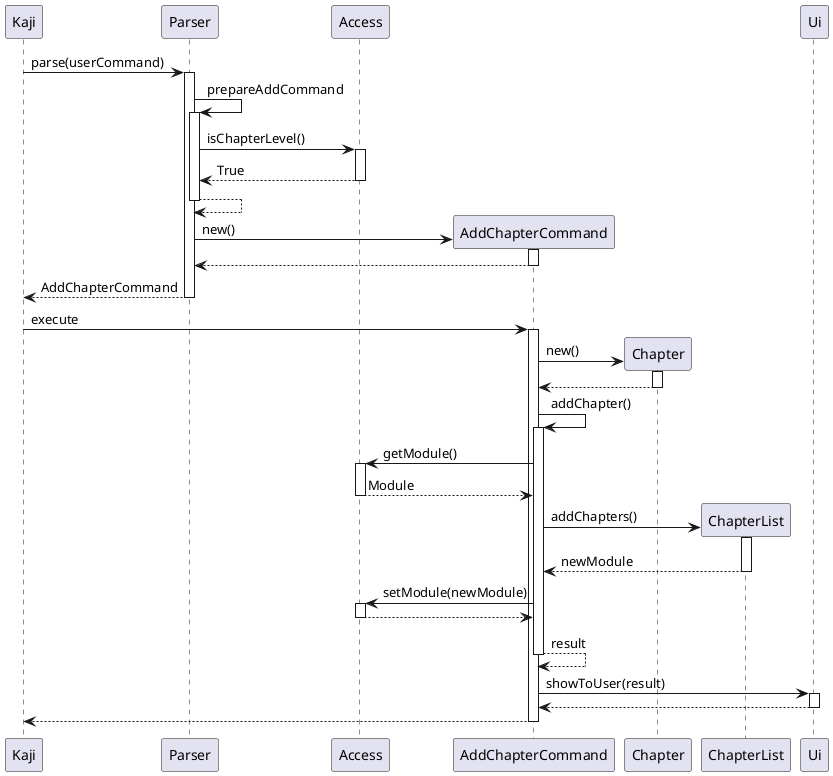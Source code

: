 @startuml
Kaji -> Parser ++ : parse(userCommand)
Parser -> Parser ++ : prepareAddCommand
Parser -> Access ++ : isChapterLevel()
return True
return
create AddChapterCommand
Parser -> AddChapterCommand ++ : new()
return
return AddChapterCommand
Kaji -> AddChapterCommand ++ : execute

create Chapter
AddChapterCommand -> Chapter ++ : new()
return
AddChapterCommand -> AddChapterCommand ++ : addChapter()
AddChapterCommand -> Access ++ : getModule()
return Module
create ChapterList
AddChapterCommand -> ChapterList ++ : addChapters()
return newModule
AddChapterCommand -> Access ++ : setModule(newModule)
return
return result
AddChapterCommand -> Ui ++ : showToUser(result)
return
return

@enduml